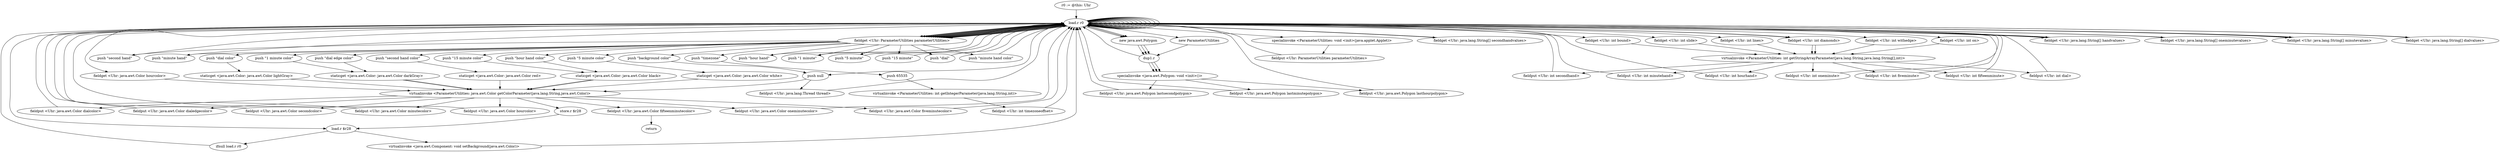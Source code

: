 digraph "" {
    "r0 := @this: Uhr"
    "load.r r0"
    "r0 := @this: Uhr"->"load.r r0";
    "push null"
    "load.r r0"->"push null";
    "fieldput <Uhr: java.lang.Thread thread>"
    "push null"->"fieldput <Uhr: java.lang.Thread thread>";
    "fieldput <Uhr: java.lang.Thread thread>"->"load.r r0";
    "new ParameterUtilities"
    "load.r r0"->"new ParameterUtilities";
    "dup1.r"
    "new ParameterUtilities"->"dup1.r";
    "dup1.r"->"load.r r0";
    "specialinvoke <ParameterUtilities: void <init>(java.applet.Applet)>"
    "load.r r0"->"specialinvoke <ParameterUtilities: void <init>(java.applet.Applet)>";
    "fieldput <Uhr: ParameterUtilities parameterUtilities>"
    "specialinvoke <ParameterUtilities: void <init>(java.applet.Applet)>"->"fieldput <Uhr: ParameterUtilities parameterUtilities>";
    "fieldput <Uhr: ParameterUtilities parameterUtilities>"->"load.r r0";
    "new java.awt.Polygon"
    "load.r r0"->"new java.awt.Polygon";
    "new java.awt.Polygon"->"dup1.r";
    "specialinvoke <java.awt.Polygon: void <init>()>"
    "dup1.r"->"specialinvoke <java.awt.Polygon: void <init>()>";
    "fieldput <Uhr: java.awt.Polygon lastsecondpolygon>"
    "specialinvoke <java.awt.Polygon: void <init>()>"->"fieldput <Uhr: java.awt.Polygon lastsecondpolygon>";
    "fieldput <Uhr: java.awt.Polygon lastsecondpolygon>"->"load.r r0";
    "load.r r0"->"new java.awt.Polygon";
    "new java.awt.Polygon"->"dup1.r";
    "dup1.r"->"specialinvoke <java.awt.Polygon: void <init>()>";
    "fieldput <Uhr: java.awt.Polygon lastminutepolygon>"
    "specialinvoke <java.awt.Polygon: void <init>()>"->"fieldput <Uhr: java.awt.Polygon lastminutepolygon>";
    "fieldput <Uhr: java.awt.Polygon lastminutepolygon>"->"load.r r0";
    "load.r r0"->"new java.awt.Polygon";
    "new java.awt.Polygon"->"dup1.r";
    "dup1.r"->"specialinvoke <java.awt.Polygon: void <init>()>";
    "fieldput <Uhr: java.awt.Polygon lasthourpolygon>"
    "specialinvoke <java.awt.Polygon: void <init>()>"->"fieldput <Uhr: java.awt.Polygon lasthourpolygon>";
    "fieldput <Uhr: java.awt.Polygon lasthourpolygon>"->"load.r r0";
    "load.r r0"->"load.r r0";
    "fieldget <Uhr: ParameterUtilities parameterUtilities>"
    "load.r r0"->"fieldget <Uhr: ParameterUtilities parameterUtilities>";
    "push \"timezone\""
    "fieldget <Uhr: ParameterUtilities parameterUtilities>"->"push \"timezone\"";
    "push 65535"
    "push \"timezone\""->"push 65535";
    "virtualinvoke <ParameterUtilities: int getIntegerParameter(java.lang.String,int)>"
    "push 65535"->"virtualinvoke <ParameterUtilities: int getIntegerParameter(java.lang.String,int)>";
    "fieldput <Uhr: int timezoneoffset>"
    "virtualinvoke <ParameterUtilities: int getIntegerParameter(java.lang.String,int)>"->"fieldput <Uhr: int timezoneoffset>";
    "fieldput <Uhr: int timezoneoffset>"->"load.r r0";
    "load.r r0"->"load.r r0";
    "load.r r0"->"fieldget <Uhr: ParameterUtilities parameterUtilities>";
    "push \"second hand\""
    "fieldget <Uhr: ParameterUtilities parameterUtilities>"->"push \"second hand\"";
    "push \"second hand\""->"load.r r0";
    "fieldget <Uhr: java.lang.String[] secondhandvalues>"
    "load.r r0"->"fieldget <Uhr: java.lang.String[] secondhandvalues>";
    "fieldget <Uhr: java.lang.String[] secondhandvalues>"->"load.r r0";
    "fieldget <Uhr: int on>"
    "load.r r0"->"fieldget <Uhr: int on>";
    "virtualinvoke <ParameterUtilities: int getStringArrayParameter(java.lang.String,java.lang.String[],int)>"
    "fieldget <Uhr: int on>"->"virtualinvoke <ParameterUtilities: int getStringArrayParameter(java.lang.String,java.lang.String[],int)>";
    "fieldput <Uhr: int secondhand>"
    "virtualinvoke <ParameterUtilities: int getStringArrayParameter(java.lang.String,java.lang.String[],int)>"->"fieldput <Uhr: int secondhand>";
    "fieldput <Uhr: int secondhand>"->"load.r r0";
    "load.r r0"->"load.r r0";
    "load.r r0"->"fieldget <Uhr: ParameterUtilities parameterUtilities>";
    "push \"minute hand\""
    "fieldget <Uhr: ParameterUtilities parameterUtilities>"->"push \"minute hand\"";
    "push \"minute hand\""->"load.r r0";
    "fieldget <Uhr: java.lang.String[] handvalues>"
    "load.r r0"->"fieldget <Uhr: java.lang.String[] handvalues>";
    "fieldget <Uhr: java.lang.String[] handvalues>"->"load.r r0";
    "fieldget <Uhr: int bound>"
    "load.r r0"->"fieldget <Uhr: int bound>";
    "fieldget <Uhr: int bound>"->"virtualinvoke <ParameterUtilities: int getStringArrayParameter(java.lang.String,java.lang.String[],int)>";
    "fieldput <Uhr: int minutehand>"
    "virtualinvoke <ParameterUtilities: int getStringArrayParameter(java.lang.String,java.lang.String[],int)>"->"fieldput <Uhr: int minutehand>";
    "fieldput <Uhr: int minutehand>"->"load.r r0";
    "load.r r0"->"load.r r0";
    "load.r r0"->"fieldget <Uhr: ParameterUtilities parameterUtilities>";
    "push \"hour hand\""
    "fieldget <Uhr: ParameterUtilities parameterUtilities>"->"push \"hour hand\"";
    "push \"hour hand\""->"load.r r0";
    "load.r r0"->"fieldget <Uhr: java.lang.String[] handvalues>";
    "fieldget <Uhr: java.lang.String[] handvalues>"->"load.r r0";
    "fieldget <Uhr: int slide>"
    "load.r r0"->"fieldget <Uhr: int slide>";
    "fieldget <Uhr: int slide>"->"virtualinvoke <ParameterUtilities: int getStringArrayParameter(java.lang.String,java.lang.String[],int)>";
    "fieldput <Uhr: int hourhand>"
    "virtualinvoke <ParameterUtilities: int getStringArrayParameter(java.lang.String,java.lang.String[],int)>"->"fieldput <Uhr: int hourhand>";
    "fieldput <Uhr: int hourhand>"->"load.r r0";
    "load.r r0"->"load.r r0";
    "load.r r0"->"fieldget <Uhr: ParameterUtilities parameterUtilities>";
    "push \"1 minute\""
    "fieldget <Uhr: ParameterUtilities parameterUtilities>"->"push \"1 minute\"";
    "push \"1 minute\""->"load.r r0";
    "fieldget <Uhr: java.lang.String[] oneminutevalues>"
    "load.r r0"->"fieldget <Uhr: java.lang.String[] oneminutevalues>";
    "fieldget <Uhr: java.lang.String[] oneminutevalues>"->"load.r r0";
    "fieldget <Uhr: int lines>"
    "load.r r0"->"fieldget <Uhr: int lines>";
    "fieldget <Uhr: int lines>"->"virtualinvoke <ParameterUtilities: int getStringArrayParameter(java.lang.String,java.lang.String[],int)>";
    "fieldput <Uhr: int oneminute>"
    "virtualinvoke <ParameterUtilities: int getStringArrayParameter(java.lang.String,java.lang.String[],int)>"->"fieldput <Uhr: int oneminute>";
    "fieldput <Uhr: int oneminute>"->"load.r r0";
    "load.r r0"->"load.r r0";
    "load.r r0"->"fieldget <Uhr: ParameterUtilities parameterUtilities>";
    "push \"5 minute\""
    "fieldget <Uhr: ParameterUtilities parameterUtilities>"->"push \"5 minute\"";
    "push \"5 minute\""->"load.r r0";
    "fieldget <Uhr: java.lang.String[] minutevalues>"
    "load.r r0"->"fieldget <Uhr: java.lang.String[] minutevalues>";
    "fieldget <Uhr: java.lang.String[] minutevalues>"->"load.r r0";
    "fieldget <Uhr: int diamonds>"
    "load.r r0"->"fieldget <Uhr: int diamonds>";
    "fieldget <Uhr: int diamonds>"->"virtualinvoke <ParameterUtilities: int getStringArrayParameter(java.lang.String,java.lang.String[],int)>";
    "fieldput <Uhr: int fiveminute>"
    "virtualinvoke <ParameterUtilities: int getStringArrayParameter(java.lang.String,java.lang.String[],int)>"->"fieldput <Uhr: int fiveminute>";
    "fieldput <Uhr: int fiveminute>"->"load.r r0";
    "load.r r0"->"load.r r0";
    "load.r r0"->"fieldget <Uhr: ParameterUtilities parameterUtilities>";
    "push \"15 minute\""
    "fieldget <Uhr: ParameterUtilities parameterUtilities>"->"push \"15 minute\"";
    "push \"15 minute\""->"load.r r0";
    "load.r r0"->"fieldget <Uhr: java.lang.String[] minutevalues>";
    "fieldget <Uhr: java.lang.String[] minutevalues>"->"load.r r0";
    "load.r r0"->"fieldget <Uhr: int diamonds>";
    "fieldget <Uhr: int diamonds>"->"virtualinvoke <ParameterUtilities: int getStringArrayParameter(java.lang.String,java.lang.String[],int)>";
    "fieldput <Uhr: int fifteenminute>"
    "virtualinvoke <ParameterUtilities: int getStringArrayParameter(java.lang.String,java.lang.String[],int)>"->"fieldput <Uhr: int fifteenminute>";
    "fieldput <Uhr: int fifteenminute>"->"load.r r0";
    "load.r r0"->"load.r r0";
    "load.r r0"->"fieldget <Uhr: ParameterUtilities parameterUtilities>";
    "push \"dial\""
    "fieldget <Uhr: ParameterUtilities parameterUtilities>"->"push \"dial\"";
    "push \"dial\""->"load.r r0";
    "fieldget <Uhr: java.lang.String[] dialvalues>"
    "load.r r0"->"fieldget <Uhr: java.lang.String[] dialvalues>";
    "fieldget <Uhr: java.lang.String[] dialvalues>"->"load.r r0";
    "fieldget <Uhr: int withedge>"
    "load.r r0"->"fieldget <Uhr: int withedge>";
    "fieldget <Uhr: int withedge>"->"virtualinvoke <ParameterUtilities: int getStringArrayParameter(java.lang.String,java.lang.String[],int)>";
    "fieldput <Uhr: int dial>"
    "virtualinvoke <ParameterUtilities: int getStringArrayParameter(java.lang.String,java.lang.String[],int)>"->"fieldput <Uhr: int dial>";
    "fieldput <Uhr: int dial>"->"load.r r0";
    "load.r r0"->"load.r r0";
    "load.r r0"->"fieldget <Uhr: ParameterUtilities parameterUtilities>";
    "push \"dial color\""
    "fieldget <Uhr: ParameterUtilities parameterUtilities>"->"push \"dial color\"";
    "staticget <java.awt.Color: java.awt.Color lightGray>"
    "push \"dial color\""->"staticget <java.awt.Color: java.awt.Color lightGray>";
    "virtualinvoke <ParameterUtilities: java.awt.Color getColorParameter(java.lang.String,java.awt.Color)>"
    "staticget <java.awt.Color: java.awt.Color lightGray>"->"virtualinvoke <ParameterUtilities: java.awt.Color getColorParameter(java.lang.String,java.awt.Color)>";
    "fieldput <Uhr: java.awt.Color dialcolor>"
    "virtualinvoke <ParameterUtilities: java.awt.Color getColorParameter(java.lang.String,java.awt.Color)>"->"fieldput <Uhr: java.awt.Color dialcolor>";
    "fieldput <Uhr: java.awt.Color dialcolor>"->"load.r r0";
    "load.r r0"->"load.r r0";
    "load.r r0"->"fieldget <Uhr: ParameterUtilities parameterUtilities>";
    "push \"dial edge color\""
    "fieldget <Uhr: ParameterUtilities parameterUtilities>"->"push \"dial edge color\"";
    "staticget <java.awt.Color: java.awt.Color darkGray>"
    "push \"dial edge color\""->"staticget <java.awt.Color: java.awt.Color darkGray>";
    "staticget <java.awt.Color: java.awt.Color darkGray>"->"virtualinvoke <ParameterUtilities: java.awt.Color getColorParameter(java.lang.String,java.awt.Color)>";
    "fieldput <Uhr: java.awt.Color dialedgecolor>"
    "virtualinvoke <ParameterUtilities: java.awt.Color getColorParameter(java.lang.String,java.awt.Color)>"->"fieldput <Uhr: java.awt.Color dialedgecolor>";
    "fieldput <Uhr: java.awt.Color dialedgecolor>"->"load.r r0";
    "load.r r0"->"fieldget <Uhr: ParameterUtilities parameterUtilities>";
    "push \"background color\""
    "fieldget <Uhr: ParameterUtilities parameterUtilities>"->"push \"background color\"";
    "push \"background color\""->"push null";
    "push null"->"virtualinvoke <ParameterUtilities: java.awt.Color getColorParameter(java.lang.String,java.awt.Color)>";
    "store.r $r28"
    "virtualinvoke <ParameterUtilities: java.awt.Color getColorParameter(java.lang.String,java.awt.Color)>"->"store.r $r28";
    "load.r $r28"
    "store.r $r28"->"load.r $r28";
    "ifnull load.r r0"
    "load.r $r28"->"ifnull load.r r0";
    "ifnull load.r r0"->"load.r r0";
    "load.r r0"->"load.r $r28";
    "virtualinvoke <java.awt.Component: void setBackground(java.awt.Color)>"
    "load.r $r28"->"virtualinvoke <java.awt.Component: void setBackground(java.awt.Color)>";
    "virtualinvoke <java.awt.Component: void setBackground(java.awt.Color)>"->"load.r r0";
    "load.r r0"->"load.r r0";
    "load.r r0"->"fieldget <Uhr: ParameterUtilities parameterUtilities>";
    "push \"second hand color\""
    "fieldget <Uhr: ParameterUtilities parameterUtilities>"->"push \"second hand color\"";
    "staticget <java.awt.Color: java.awt.Color red>"
    "push \"second hand color\""->"staticget <java.awt.Color: java.awt.Color red>";
    "staticget <java.awt.Color: java.awt.Color red>"->"virtualinvoke <ParameterUtilities: java.awt.Color getColorParameter(java.lang.String,java.awt.Color)>";
    "fieldput <Uhr: java.awt.Color secondcolor>"
    "virtualinvoke <ParameterUtilities: java.awt.Color getColorParameter(java.lang.String,java.awt.Color)>"->"fieldput <Uhr: java.awt.Color secondcolor>";
    "fieldput <Uhr: java.awt.Color secondcolor>"->"load.r r0";
    "load.r r0"->"load.r r0";
    "load.r r0"->"fieldget <Uhr: ParameterUtilities parameterUtilities>";
    "push \"minute hand color\""
    "fieldget <Uhr: ParameterUtilities parameterUtilities>"->"push \"minute hand color\"";
    "push \"minute hand color\""->"load.r r0";
    "fieldget <Uhr: java.awt.Color hourcolor>"
    "load.r r0"->"fieldget <Uhr: java.awt.Color hourcolor>";
    "fieldget <Uhr: java.awt.Color hourcolor>"->"virtualinvoke <ParameterUtilities: java.awt.Color getColorParameter(java.lang.String,java.awt.Color)>";
    "fieldput <Uhr: java.awt.Color minutecolor>"
    "virtualinvoke <ParameterUtilities: java.awt.Color getColorParameter(java.lang.String,java.awt.Color)>"->"fieldput <Uhr: java.awt.Color minutecolor>";
    "fieldput <Uhr: java.awt.Color minutecolor>"->"load.r r0";
    "load.r r0"->"load.r r0";
    "load.r r0"->"fieldget <Uhr: ParameterUtilities parameterUtilities>";
    "push \"hour hand color\""
    "fieldget <Uhr: ParameterUtilities parameterUtilities>"->"push \"hour hand color\"";
    "staticget <java.awt.Color: java.awt.Color black>"
    "push \"hour hand color\""->"staticget <java.awt.Color: java.awt.Color black>";
    "staticget <java.awt.Color: java.awt.Color black>"->"virtualinvoke <ParameterUtilities: java.awt.Color getColorParameter(java.lang.String,java.awt.Color)>";
    "fieldput <Uhr: java.awt.Color hourcolor>"
    "virtualinvoke <ParameterUtilities: java.awt.Color getColorParameter(java.lang.String,java.awt.Color)>"->"fieldput <Uhr: java.awt.Color hourcolor>";
    "fieldput <Uhr: java.awt.Color hourcolor>"->"load.r r0";
    "load.r r0"->"load.r r0";
    "load.r r0"->"fieldget <Uhr: ParameterUtilities parameterUtilities>";
    "push \"1 minute color\""
    "fieldget <Uhr: ParameterUtilities parameterUtilities>"->"push \"1 minute color\"";
    "push \"1 minute color\""->"staticget <java.awt.Color: java.awt.Color darkGray>";
    "staticget <java.awt.Color: java.awt.Color darkGray>"->"virtualinvoke <ParameterUtilities: java.awt.Color getColorParameter(java.lang.String,java.awt.Color)>";
    "fieldput <Uhr: java.awt.Color oneminutecolor>"
    "virtualinvoke <ParameterUtilities: java.awt.Color getColorParameter(java.lang.String,java.awt.Color)>"->"fieldput <Uhr: java.awt.Color oneminutecolor>";
    "fieldput <Uhr: java.awt.Color oneminutecolor>"->"load.r r0";
    "load.r r0"->"load.r r0";
    "load.r r0"->"fieldget <Uhr: ParameterUtilities parameterUtilities>";
    "push \"5 minute color\""
    "fieldget <Uhr: ParameterUtilities parameterUtilities>"->"push \"5 minute color\"";
    "staticget <java.awt.Color: java.awt.Color white>"
    "push \"5 minute color\""->"staticget <java.awt.Color: java.awt.Color white>";
    "staticget <java.awt.Color: java.awt.Color white>"->"virtualinvoke <ParameterUtilities: java.awt.Color getColorParameter(java.lang.String,java.awt.Color)>";
    "fieldput <Uhr: java.awt.Color fiveminutecolor>"
    "virtualinvoke <ParameterUtilities: java.awt.Color getColorParameter(java.lang.String,java.awt.Color)>"->"fieldput <Uhr: java.awt.Color fiveminutecolor>";
    "fieldput <Uhr: java.awt.Color fiveminutecolor>"->"load.r r0";
    "load.r r0"->"load.r r0";
    "load.r r0"->"fieldget <Uhr: ParameterUtilities parameterUtilities>";
    "push \"15 minute color\""
    "fieldget <Uhr: ParameterUtilities parameterUtilities>"->"push \"15 minute color\"";
    "push \"15 minute color\""->"staticget <java.awt.Color: java.awt.Color black>";
    "staticget <java.awt.Color: java.awt.Color black>"->"virtualinvoke <ParameterUtilities: java.awt.Color getColorParameter(java.lang.String,java.awt.Color)>";
    "fieldput <Uhr: java.awt.Color fifteenminutecolor>"
    "virtualinvoke <ParameterUtilities: java.awt.Color getColorParameter(java.lang.String,java.awt.Color)>"->"fieldput <Uhr: java.awt.Color fifteenminutecolor>";
    "return"
    "fieldput <Uhr: java.awt.Color fifteenminutecolor>"->"return";
}
